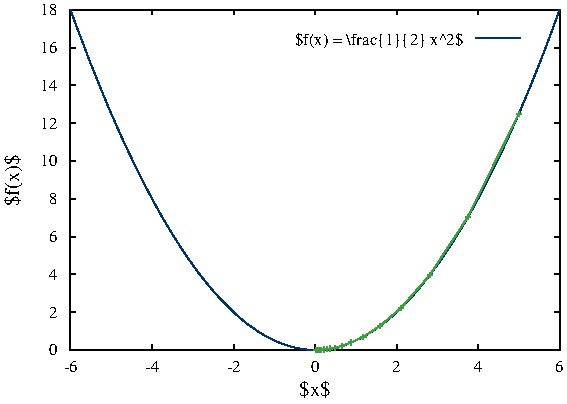 #FIG 3.2  Produced by xfig version 3.2.5b
Portrait
Flush left
Metric
Letter  
100.00
Single
0
1200 2
0 32 #e7ebf1
0 33 #ccd6e0
0 34 #003367
0 35 #e7f2e7
0 36 #cce7cc
0 37 #3e9f3e
0 38 #c5c5c5
0 39 #7c7c7c
0 40 #4f4f4f
0 41 #3e3e3e
0 42 #ac9879
0 43 #beb091
0 44 #ddd3ac
0 45 #e7ddc5
# polyline
2 1 0 1 37 37 35 0 -1 0.000 0 0 0 0 0 2
	 3664 807 3701 807
# polyline
2 1 0 1 0 0 50 0 -1 0.000 0 0 0 0 0 5
	 479 65 479 2495 3973 2495 3973 65 479 65
# polyline
2 1 0 1 34 34 45 0 -1 0.000 0 0 0 0 0 100
	 479 65 514 162 550 257 585 350 620 442 656 531
	 691 618 726 703 761 787 797 868 832 948 867 1025
	 903 1100 938 1174 974 1245 1009 1315 1044 1382 1079 1447
	 1114 1511 1149 1572 1185 1632 1220 1689 1256 1745 1291 1799
	 1326 1850 1361 1899 1396 1948 1432 1993 1467 2036 1502 2078
	 1538 2118 1573 2155 1609 2191 1644 2225 1679 2257 1714 2287
	 1749 2315 1786 2340 1820 2364 1855 2386 1891 2406 1926 2423
	 1962 2439 1997 2453 2032 2465 2068 2475 2103 2483 2138 2488
	 2173 2493 2208 2495 2244 2495 2279 2493 2314 2488 2350 2483
	 2385 2475 2421 2465 2456 2453 2491 2439 2526 2423 2562 2406
	 2597 2386 2632 2364 2667 2340 2703 2315 2738 2287 2774 2257
	 2809 2225 2844 2191 2879 2155 2915 2118 2950 2078 2985 2036
	 3020 1993 3056 1948 3091 1899 3127 1850 3162 1799 3197 1745
	 3232 1689 3267 1632 3303 1572 3338 1511 3373 1447 3409 1382
	 3444 1315 3479 1245 3514 1174 3550 1100 3585 1025 3620 948
	 3655 868 3691 787 3726 703 3762 618 3797 531 3832 442
	 3868 350 3903 257 3938 162 3973 65
# polyline
2 1 0 1 34 34 45 0 -1 0.000 0 0 7 0 0 2
	 3375 270 3692 270
# polyline
2 1 0 1 37 37 40 0 -1 0.000 0 0 0 0 0 19
	 3683 807 3318 1545 3045 1961 2840 2195 2687 2326 2572 2400
	 2485 2442 2421 2465 2372 2478 2336 2486 2308 2490 2288 2492
	 2272 2494 2261 2494 2252 2495 2246 2495 2241 2495 2237 2495
	 2235 2495
# polyline
2 1 0 1 37 37 35 0 -1 0.000 0 0 0 0 0 2
	 3683 826 3683 789
# polyline
2 1 0 1 37 37 35 0 -1 0.000 0 0 7 0 0 2
	 3318 1564 3318 1527
# polyline
2 1 0 1 37 37 35 0 -1 0.000 0 0 7 0 0 2
	 3300 1545 3337 1545
# polyline
2 1 0 1 37 37 35 0 -1 0.000 0 0 7 0 0 2
	 3045 1979 3045 1943
# polyline
2 1 0 1 37 37 35 0 -1 0.000 0 0 7 0 0 2
	 3027 1961 3064 1961
# polyline
2 1 0 1 37 37 35 0 -1 0.000 0 0 7 0 0 2
	 2840 2213 2840 2176
# polyline
2 1 0 1 37 37 35 0 -1 0.000 0 0 7 0 0 2
	 2822 2195 2858 2195
# polyline
2 1 0 1 37 37 35 0 -1 0.000 0 0 7 0 0 2
	 2687 2345 2687 2308
# polyline
2 1 0 1 37 37 35 0 -1 0.000 0 0 7 0 0 2
	 2669 2326 2706 2326
# polyline
2 1 0 1 37 37 35 0 -1 0.000 0 0 7 0 0 2
	 2572 2419 2572 2382
# polyline
2 1 0 1 37 37 35 0 -1 0.000 0 0 7 0 0 2
	 2553 2400 2591 2400
# polyline
2 1 0 1 37 37 35 0 -1 0.000 0 0 7 0 0 2
	 2485 2460 2485 2424
# polyline
2 1 0 1 37 37 35 0 -1 0.000 0 0 7 0 0 2
	 2467 2442 2504 2442
# polyline
2 1 0 1 37 37 35 0 -1 0.000 0 0 7 0 0 2
	 2421 2484 2421 2447
# polyline
2 1 0 1 37 37 35 0 -1 0.000 0 0 7 0 0 2
	 2402 2465 2439 2465
# polyline
2 1 0 1 37 37 35 0 -1 0.000 0 0 7 0 0 2
	 2372 2497 2372 2460
# polyline
2 1 0 1 37 37 35 0 -1 0.000 0 0 7 0 0 2
	 2354 2478 2391 2478
# polyline
2 1 0 1 37 37 35 0 -1 0.000 0 0 7 0 0 2
	 2336 2504 2336 2467
# polyline
2 1 0 1 37 37 35 0 -1 0.000 0 0 7 0 0 2
	 2317 2486 2354 2486
# polyline
2 1 0 1 37 37 35 0 -1 0.000 0 0 7 0 0 2
	 2308 2508 2308 2472
# polyline
2 1 0 1 37 37 35 0 -1 0.000 0 0 7 0 0 2
	 2243 2494 2280 2494
# polyline
2 1 0 1 37 37 35 0 -1 0.000 0 0 7 0 0 2
	 2252 2513 2252 2476
# polyline
2 1 0 1 37 37 35 0 -1 0.000 0 0 7 0 0 2
	 2234 2495 2271 2495
# polyline
2 1 0 1 37 37 35 0 -1 0.000 0 0 7 0 0 2
	 2227 2495 2264 2495
# polyline
2 1 0 1 37 37 35 0 -1 0.000 0 0 7 0 0 2
	 2222 2495 2259 2495
# polyline
2 1 0 1 37 37 35 0 -1 0.000 0 0 7 0 0 2
	 2218 2495 2255 2495
# polyline
2 1 0 1 37 37 35 0 -1 0.000 0 0 7 0 0 2
	 2216 2495 2253 2495
# polyline
2 1 0 1 37 37 35 0 -1 0.000 0 0 7 0 0 2
	 2290 2490 2327 2490
# polyline
2 1 0 1 37 37 35 0 -1 0.000 0 0 7 0 0 2
	 2288 2511 2288 2474
# polyline
2 1 0 1 37 37 35 0 -1 0.000 0 0 7 0 0 2
	 2270 2492 2306 2492
# polyline
2 1 0 1 37 37 35 0 -1 0.000 0 0 7 0 0 2
	 2272 2512 2272 2475
# polyline
2 1 0 1 37 37 35 0 -1 0.000 0 0 7 0 0 2
	 2253 2494 2290 2494
# polyline
2 1 0 1 0 0 50 0 -1 0.000 0 0 7 0 0 2
	 479 1144 516 1144
# polyline
2 1 0 1 0 0 50 0 -1 0.000 0 0 7 0 0 2
	 479 875 516 875
# polyline
2 1 0 1 0 0 50 0 -1 0.000 0 0 7 0 0 2
	 479 605 516 605
# polyline
2 1 0 1 0 0 50 0 -1 0.000 0 0 7 0 0 2
	 479 335 516 335
# polyline
2 1 0 1 0 0 50 0 -1 0.000 0 0 7 0 0 2
	 479 65 516 65
# polyline
2 1 0 1 0 0 50 0 -1 0.000 0 0 7 0 0 2
	 479 65 479 102
# polyline
2 1 0 1 0 0 50 0 -1 0.000 0 0 7 0 0 2
	 1062 65 1062 102
# polyline
2 1 0 1 0 0 50 0 -1 0.000 0 0 7 0 0 2
	 1644 65 1644 102
# polyline
2 1 0 1 0 0 50 0 -1 0.000 0 0 7 0 0 2
	 2227 65 2227 102
# polyline
2 1 0 1 0 0 50 0 -1 0.000 0 0 7 0 0 2
	 2809 65 2809 102
# polyline
2 1 0 1 0 0 50 0 -1 0.000 0 0 7 0 0 2
	 3391 65 3391 102
# polyline
2 1 0 1 0 0 50 0 -1 0.000 0 0 7 0 0 2
	 3973 65 3937 65
# polyline
2 1 0 1 0 0 50 0 -1 0.000 0 0 7 0 0 2
	 3973 65 3973 102
# polyline
2 1 0 1 0 0 50 0 -1 0.000 0 0 7 0 0 2
	 3973 335 3937 335
# polyline
2 1 0 1 0 0 50 0 -1 0.000 0 0 7 0 0 2
	 3973 605 3937 605
# polyline
2 1 0 1 0 0 50 0 -1 0.000 0 0 7 0 0 2
	 3973 875 3937 875
# polyline
2 1 0 1 0 0 50 0 -1 0.000 0 0 7 0 0 2
	 3973 1144 3937 1144
# polyline
2 1 0 1 0 0 50 0 -1 0.000 0 0 7 0 0 2
	 3973 1415 3937 1415
# polyline
2 1 0 1 0 0 50 0 -1 0.000 0 0 7 0 0 2
	 3973 1685 3937 1685
# polyline
2 1 0 1 0 0 50 0 -1 0.000 0 0 7 0 0 2
	 3973 1955 3937 1955
# polyline
2 1 0 1 0 0 50 0 -1 0.000 0 0 7 0 0 2
	 3973 2225 3937 2225
# polyline
2 1 0 1 0 0 50 0 -1 0.000 0 0 7 0 0 2
	 3973 2495 3937 2495
# polyline
2 1 0 1 0 0 50 0 -1 0.000 0 0 7 0 0 2
	 3973 2495 3973 2458
# polyline
2 1 0 1 0 0 50 0 -1 0.000 0 0 7 0 0 2
	 3391 2495 3391 2458
# polyline
2 1 0 1 0 0 50 0 -1 0.000 0 0 7 0 0 2
	 2809 2495 2809 2458
# polyline
2 1 0 1 0 0 50 0 -1 0.000 0 0 7 0 0 2
	 1644 2495 1644 2458
# polyline
2 1 0 1 0 0 50 0 -1 0.000 0 0 7 0 0 2
	 1062 2495 1062 2458
# polyline
2 1 0 1 0 0 50 0 -1 0.000 0 0 7 0 0 2
	 479 2495 516 2495
# polyline
2 1 0 1 0 0 50 0 -1 0.000 0 0 7 0 0 2
	 479 2495 479 2458
# polyline
2 1 0 1 0 0 50 0 -1 0.000 0 0 7 0 0 2
	 479 2225 516 2225
# polyline
2 1 0 1 0 0 50 0 -1 0.000 0 0 7 0 0 2
	 479 1955 516 1955
# polyline
2 1 0 1 0 0 50 0 -1 0.000 0 0 7 0 0 2
	 479 1685 516 1685
# polyline
2 1 0 1 0 0 50 0 -1 0.000 0 0 7 0 0 2
	 479 1415 516 1415
# polyline
2 1 0 1 37 37 35 0 -1 0.000 0 0 7 0 0 2
	 2261 2512 2261 2476
# polyline
2 1 0 1 37 37 35 0 -1 0.000 0 0 7 0 0 2
	 2246 2513 2246 2476
# polyline
2 1 0 1 37 37 35 0 -1 0.000 0 0 7 0 0 2
	 2241 2513 2241 2477
# polyline
2 1 0 1 37 37 35 0 -1 0.000 0 0 7 0 0 2
	 2237 2513 2237 2477
# polyline
2 1 0 1 37 37 35 0 -1 0.000 0 0 7 0 0 2
	 2235 2513 2235 2477
# polyline
2 1 0 1 0 37 50 0 -1 0.000 0 0 7 0 0 2
	 2227 2495 2227 2458
# text
4 1 0 50 -1 -1 10 1.5708 6 150 420 109 1283 $f(x)$\001
# text
4 2 0 50 -1 -1 8 0.0000 6 90 105 383 2534  0\001
# text
4 2 0 50 -1 -1 8 0.0000 6 90 105 383 2264  2\001
# text
4 2 0 50 -1 -1 8 0.0000 6 90 105 383 1994  4\001
# text
4 2 0 50 -1 -1 8 0.0000 6 105 105 383 1724  6\001
# text
4 2 0 50 -1 -1 8 0.0000 6 90 105 383 1454  8\001
# text
4 2 0 50 -1 -1 8 0.0000 6 90 180 383 1183  10\001
# text
4 2 0 50 -1 -1 8 0.0000 6 90 180 383 914  12\001
# text
4 2 0 50 -1 -1 8 0.0000 6 90 180 383 643  14\001
# text
4 2 0 50 -1 -1 8 0.0000 6 90 180 383 103  18\001
# text
4 2 0 50 -1 -1 8 0.0000 6 105 180 383 374  16\001
# text
4 1 0 50 -1 -1 8 0.0000 6 105 120 479 2651 -6\001
# text
4 1 0 50 -1 -1 8 0.0000 6 90 120 1062 2651 -4\001
# text
4 1 0 50 -1 -1 8 0.0000 6 90 120 1644 2651 -2\001
# text
4 1 0 50 -1 -1 8 0.0000 6 90 75 2809 2651 2\001
# text
4 1 0 50 -1 -1 8 0.0000 6 90 75 3391 2651 4\001
# text
4 1 0 50 -1 -1 8 0.0000 6 105 75 3973 2651 6\001
# text
4 1 0 50 -1 -1 10 0.0000 6 135 240 2227 2826 $x$\001
# text
4 1 0 50 -1 -1 8 0.0000 6 90 75 2227 2651 0\001
# text
4 2 0 50 -1 -1 8 0.0000 6 135 1380 3285 315 $f(x) = \\frac{1}{2} x^2$\001
